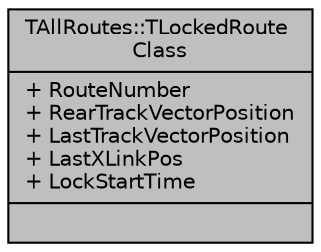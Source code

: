 digraph "TAllRoutes::TLockedRouteClass"
{
 // INTERACTIVE_SVG=YES
 // LATEX_PDF_SIZE
  edge [fontname="Helvetica",fontsize="10",labelfontname="Helvetica",labelfontsize="10"];
  node [fontname="Helvetica",fontsize="10",shape=record];
  Node1 [label="{TAllRoutes::TLockedRoute\lClass\n|+ RouteNumber\l+ RearTrackVectorPosition\l+ LastTrackVectorPosition\l+ LastXLinkPos\l+ LockStartTime\l|}",height=0.2,width=0.4,color="black", fillcolor="grey75", style="filled", fontcolor="black",tooltip="Handles routes that are locked because of approaching trains."];
}
